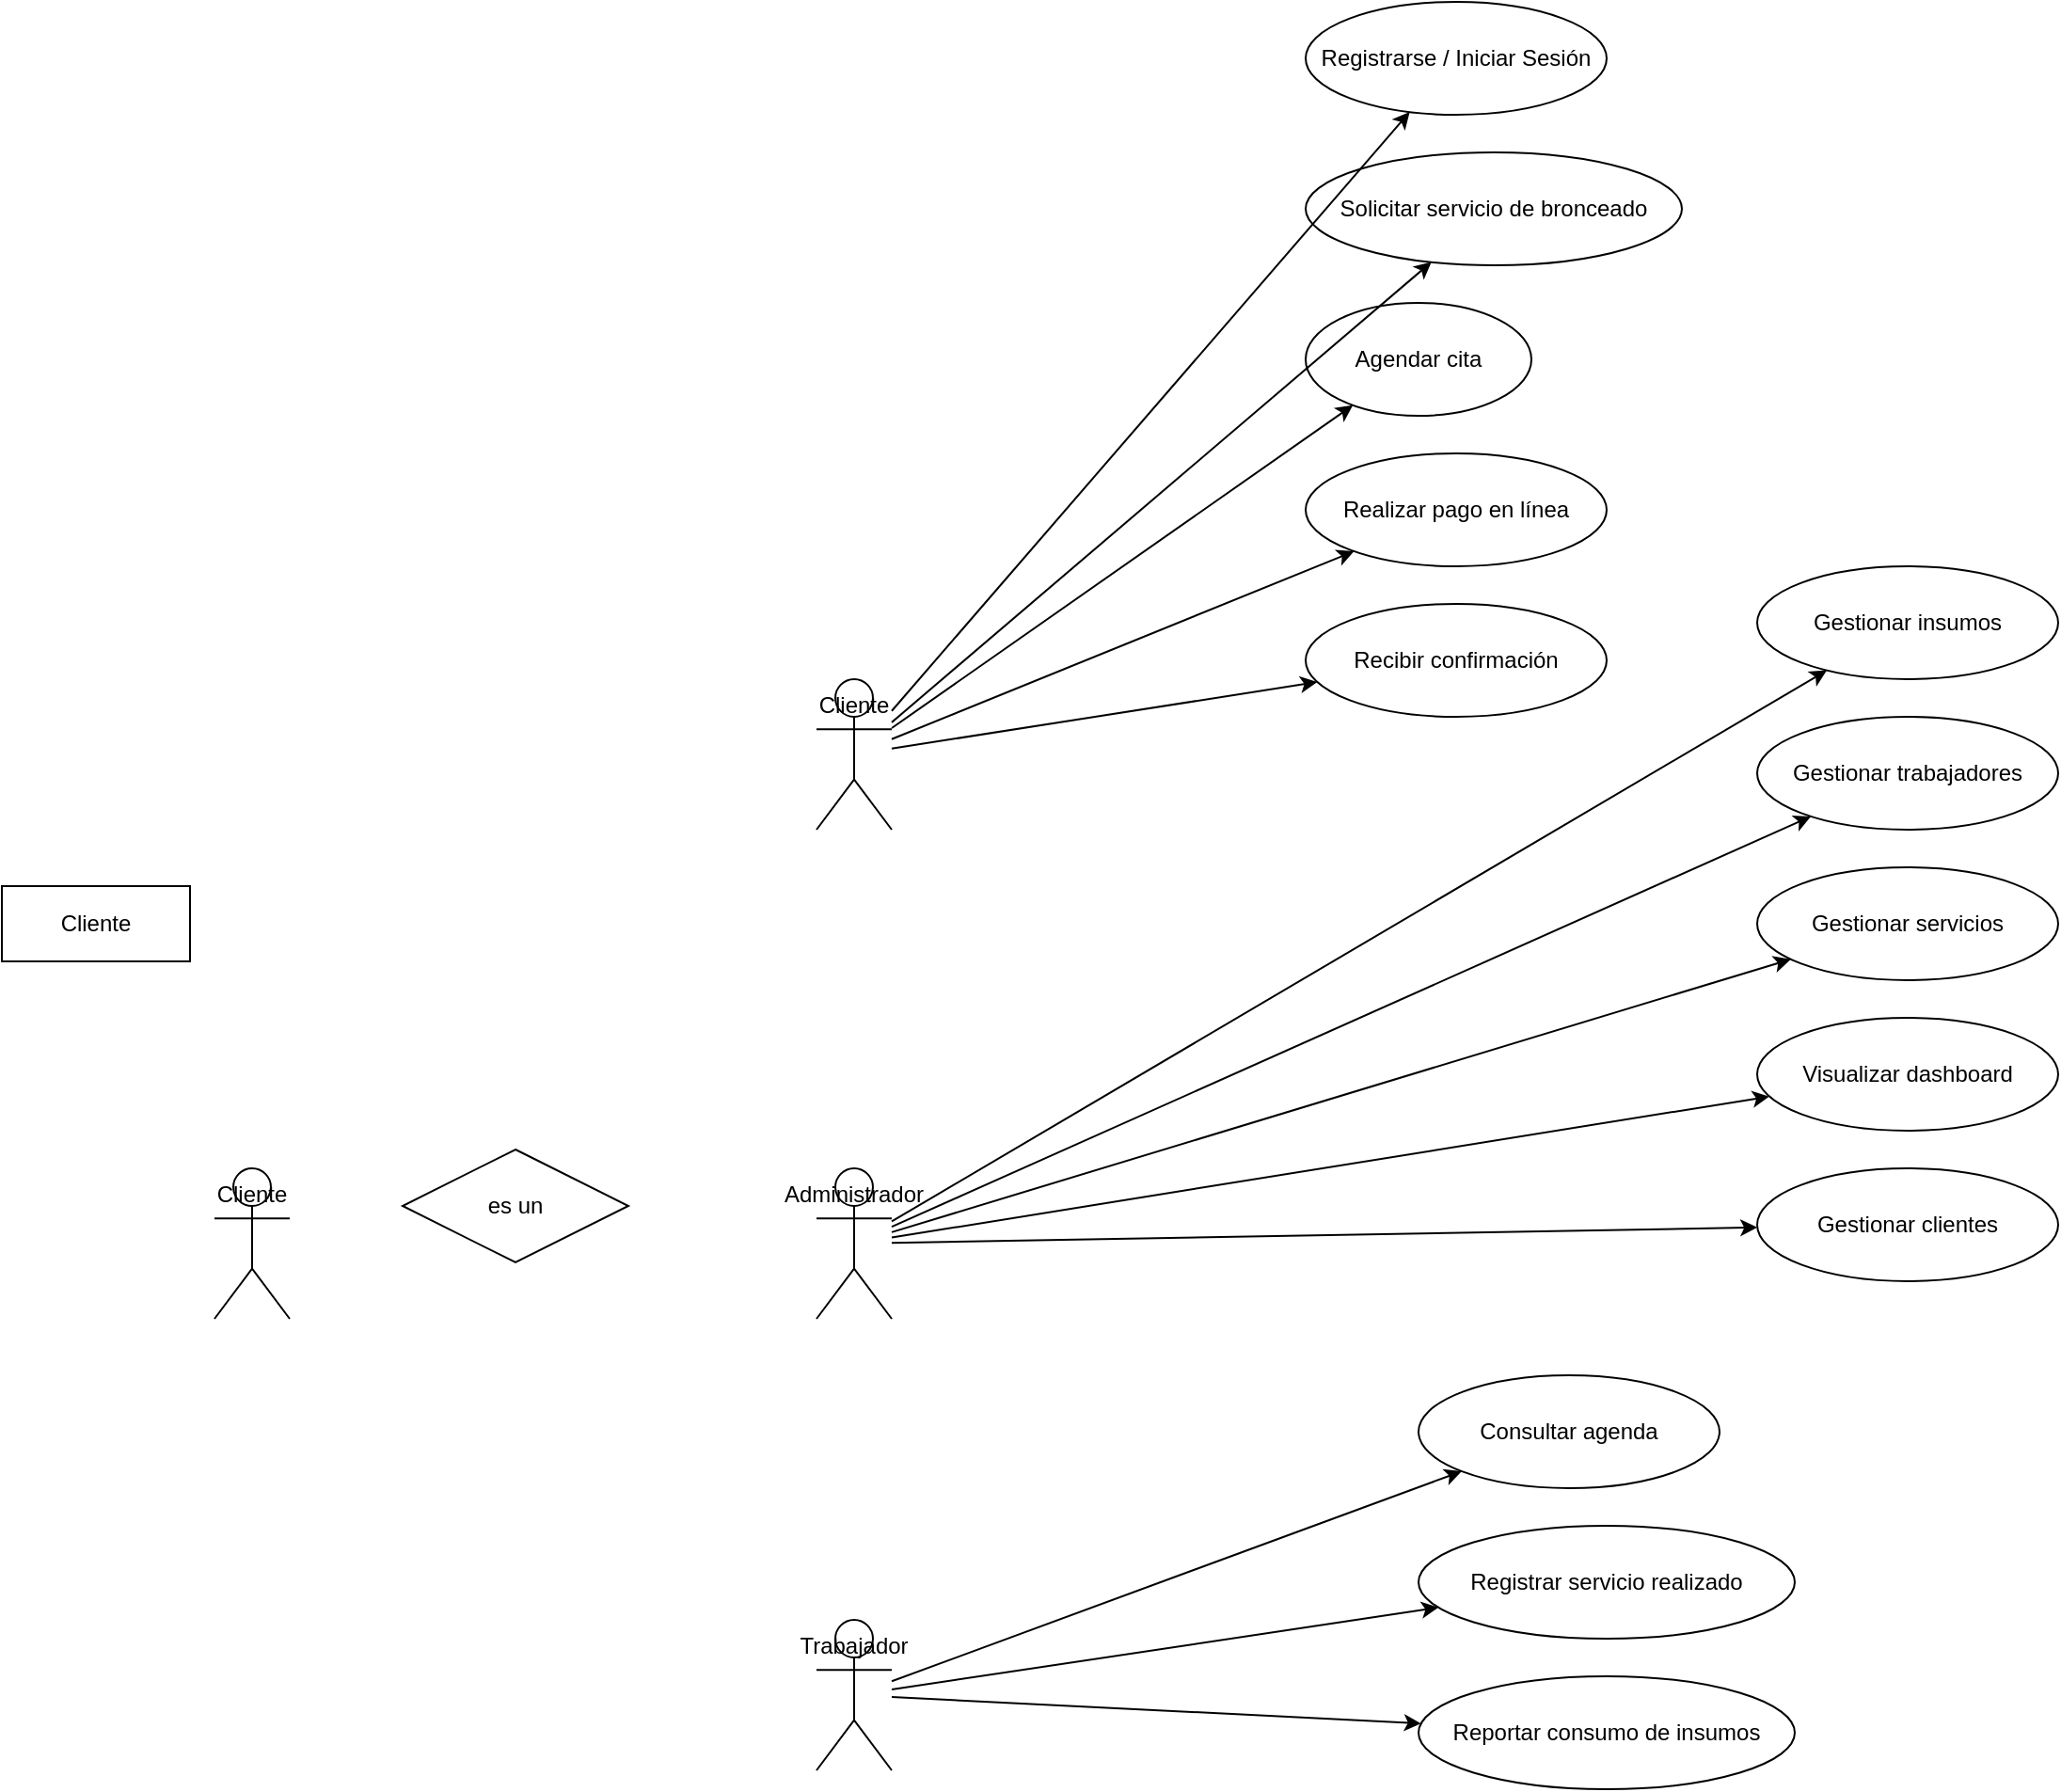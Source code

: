 <mxfile version="28.1.2">
  <diagram name="Casos de Uso MuscleTan" id="muscle-tan-uc">
    <mxGraphModel dx="1869" dy="1795" grid="1" gridSize="10" guides="1" tooltips="1" connect="1" arrows="1" fold="1" page="1" pageScale="1" pageWidth="827" pageHeight="1169" math="0" shadow="0">
      <root>
        <mxCell id="0" />
        <mxCell id="1" parent="0" />
        <mxCell id="actor_cliente" value="Cliente" style="shape=umlActor;verticalAlign=top;align=center;" parent="1" vertex="1">
          <mxGeometry x="20" y="160" width="40" height="80" as="geometry" />
        </mxCell>
        <mxCell id="actor_admin" value="Administrador" style="shape=umlActor;verticalAlign=top;align=center;" parent="1" vertex="1">
          <mxGeometry x="20" y="420" width="40" height="80" as="geometry" />
        </mxCell>
        <mxCell id="actor_trabajador" value="Trabajador" style="shape=umlActor;verticalAlign=top;align=center;" parent="1" vertex="1">
          <mxGeometry x="20" y="660" width="40" height="80" as="geometry" />
        </mxCell>
        <mxCell id="uc_registro" value="Registrarse / Iniciar Sesión" style="ellipse;whiteSpace=wrap;" parent="1" vertex="1">
          <mxGeometry x="280" y="-200" width="160" height="60" as="geometry" />
        </mxCell>
        <mxCell id="uc_servicio" value="Solicitar servicio de bronceado" style="ellipse;whiteSpace=wrap;" parent="1" vertex="1">
          <mxGeometry x="280" y="-120" width="200" height="60" as="geometry" />
        </mxCell>
        <mxCell id="uc_agendar" value="Agendar cita" style="ellipse;whiteSpace=wrap;" parent="1" vertex="1">
          <mxGeometry x="280" y="-40" width="120" height="60" as="geometry" />
        </mxCell>
        <mxCell id="uc_pago" value="Realizar pago en línea" style="ellipse;whiteSpace=wrap;" parent="1" vertex="1">
          <mxGeometry x="280" y="40" width="160" height="60" as="geometry" />
        </mxCell>
        <mxCell id="uc_confirmacion" value="Recibir confirmación" style="ellipse;whiteSpace=wrap;" parent="1" vertex="1">
          <mxGeometry x="280" y="120" width="160" height="60" as="geometry" />
        </mxCell>
        <mxCell id="uc_insumos" value="Gestionar insumos" style="ellipse;whiteSpace=wrap;" parent="1" vertex="1">
          <mxGeometry x="520" y="100" width="160" height="60" as="geometry" />
        </mxCell>
        <mxCell id="uc_trabajadores" value="Gestionar trabajadores" style="ellipse;whiteSpace=wrap;" parent="1" vertex="1">
          <mxGeometry x="520" y="180" width="160" height="60" as="geometry" />
        </mxCell>
        <mxCell id="uc_servicios" value="Gestionar servicios" style="ellipse;whiteSpace=wrap;" parent="1" vertex="1">
          <mxGeometry x="520" y="260" width="160" height="60" as="geometry" />
        </mxCell>
        <mxCell id="uc_dashboard" value="Visualizar dashboard" style="ellipse;whiteSpace=wrap;" parent="1" vertex="1">
          <mxGeometry x="520" y="340" width="160" height="60" as="geometry" />
        </mxCell>
        <mxCell id="uc_clientes" value="Gestionar clientes" style="ellipse;whiteSpace=wrap;" parent="1" vertex="1">
          <mxGeometry x="520" y="420" width="160" height="60" as="geometry" />
        </mxCell>
        <mxCell id="uc_consulta" value="Consultar agenda" style="ellipse;whiteSpace=wrap;" parent="1" vertex="1">
          <mxGeometry x="340" y="530" width="160" height="60" as="geometry" />
        </mxCell>
        <mxCell id="uc_registrar" value="Registrar servicio realizado" style="ellipse;whiteSpace=wrap;" parent="1" vertex="1">
          <mxGeometry x="340" y="610" width="200" height="60" as="geometry" />
        </mxCell>
        <mxCell id="uc_reportar" value="Reportar consumo de insumos" style="ellipse;whiteSpace=wrap;" parent="1" vertex="1">
          <mxGeometry x="340" y="690" width="200" height="60" as="geometry" />
        </mxCell>
        <mxCell id="edge1" parent="1" source="actor_cliente" target="uc_registro" edge="1">
          <mxGeometry relative="1" as="geometry" />
        </mxCell>
        <mxCell id="edge2" parent="1" source="actor_cliente" target="uc_servicio" edge="1">
          <mxGeometry relative="1" as="geometry" />
        </mxCell>
        <mxCell id="edge3" parent="1" source="actor_cliente" target="uc_agendar" edge="1">
          <mxGeometry relative="1" as="geometry" />
        </mxCell>
        <mxCell id="edge4" parent="1" source="actor_cliente" target="uc_pago" edge="1">
          <mxGeometry relative="1" as="geometry" />
        </mxCell>
        <mxCell id="edge5" parent="1" source="actor_cliente" target="uc_confirmacion" edge="1">
          <mxGeometry relative="1" as="geometry" />
        </mxCell>
        <mxCell id="edge6" parent="1" source="actor_admin" target="uc_insumos" edge="1">
          <mxGeometry relative="1" as="geometry" />
        </mxCell>
        <mxCell id="edge7" parent="1" source="actor_admin" target="uc_trabajadores" edge="1">
          <mxGeometry relative="1" as="geometry" />
        </mxCell>
        <mxCell id="edge8" parent="1" source="actor_admin" target="uc_servicios" edge="1">
          <mxGeometry relative="1" as="geometry" />
        </mxCell>
        <mxCell id="edge9" parent="1" source="actor_admin" target="uc_dashboard" edge="1">
          <mxGeometry relative="1" as="geometry" />
        </mxCell>
        <mxCell id="edge10" parent="1" source="actor_admin" target="uc_clientes" edge="1">
          <mxGeometry relative="1" as="geometry" />
        </mxCell>
        <mxCell id="edge11" parent="1" source="actor_trabajador" target="uc_consulta" edge="1">
          <mxGeometry relative="1" as="geometry" />
        </mxCell>
        <mxCell id="edge12" parent="1" source="actor_trabajador" target="uc_registrar" edge="1">
          <mxGeometry relative="1" as="geometry" />
        </mxCell>
        <mxCell id="edge13" parent="1" source="actor_trabajador" target="uc_reportar" edge="1">
          <mxGeometry relative="1" as="geometry" />
        </mxCell>
        <mxCell id="Rmf_cTmIf4tUJPVVcpm0-1" value="Cliente" style="whiteSpace=wrap;html=1;align=center;" vertex="1" parent="1">
          <mxGeometry x="-413" y="270" width="100" height="40" as="geometry" />
        </mxCell>
        <mxCell id="Rmf_cTmIf4tUJPVVcpm0-3" value="Cliente" style="shape=umlActor;verticalAlign=top;align=center;" vertex="1" parent="1">
          <mxGeometry x="-300" y="420" width="40" height="80" as="geometry" />
        </mxCell>
        <mxCell id="Rmf_cTmIf4tUJPVVcpm0-4" value="es un" style="shape=rhombus;perimeter=rhombusPerimeter;whiteSpace=wrap;html=1;align=center;" vertex="1" parent="1">
          <mxGeometry x="-200" y="410" width="120" height="60" as="geometry" />
        </mxCell>
      </root>
    </mxGraphModel>
  </diagram>
</mxfile>
